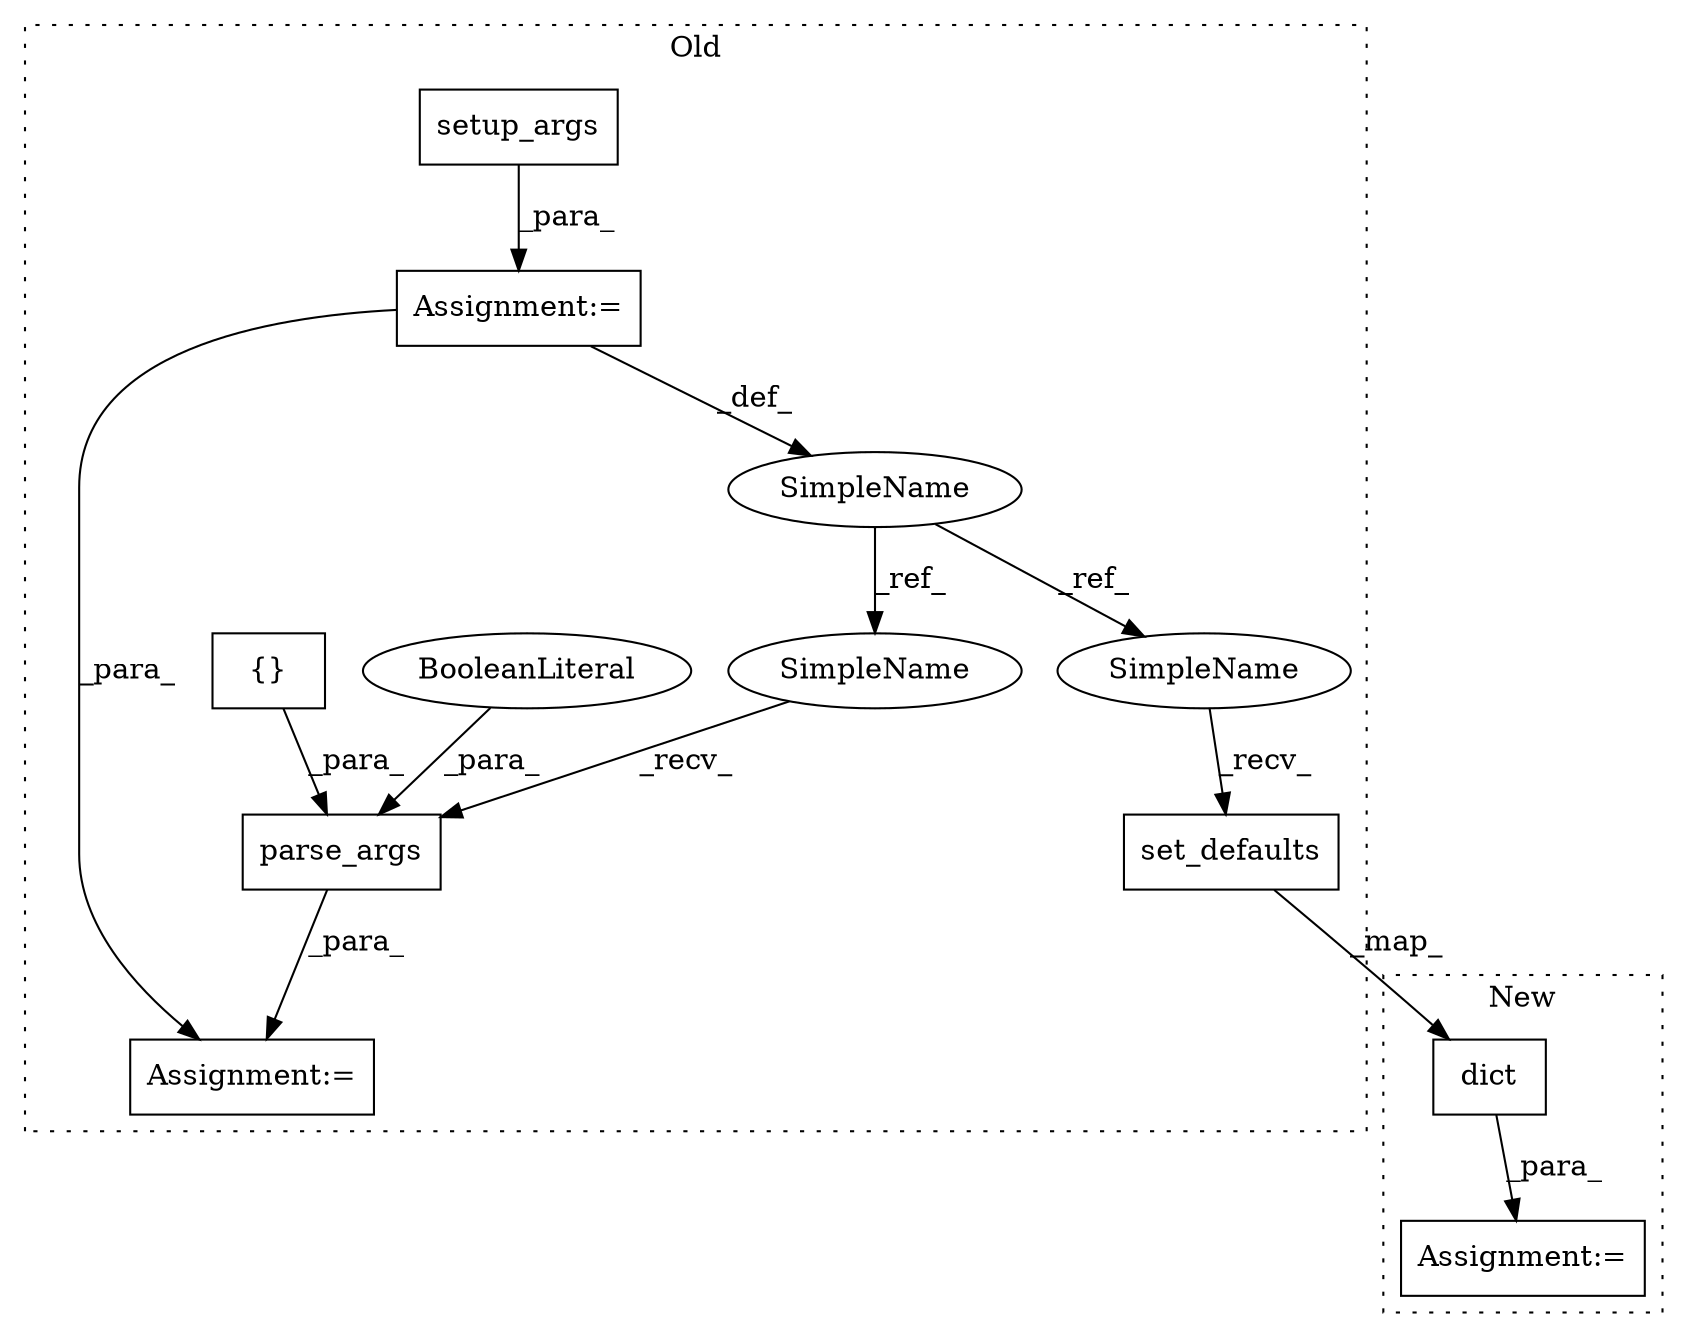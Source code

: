 digraph G {
subgraph cluster0 {
1 [label="set_defaults" a="32" s="695,758" l="13,1" shape="box"];
3 [label="SimpleName" a="42" s="663" l="6" shape="ellipse"];
4 [label="parse_args" a="32" s="776,804" l="11,1" shape="box"];
5 [label="{}" a="4" s="796" l="2" shape="box"];
6 [label="setup_args" a="32" s="670" l="12" shape="box"];
7 [label="BooleanLiteral" a="9" s="799" l="5" shape="ellipse"];
8 [label="Assignment:=" a="7" s="768" l="1" shape="box"];
9 [label="Assignment:=" a="7" s="669" l="1" shape="box"];
11 [label="SimpleName" a="42" s="688" l="6" shape="ellipse"];
12 [label="SimpleName" a="42" s="769" l="6" shape="ellipse"];
label = "Old";
style="dotted";
}
subgraph cluster1 {
2 [label="dict" a="32" s="612,667" l="5,1" shape="box"];
10 [label="Assignment:=" a="7" s="611" l="1" shape="box"];
label = "New";
style="dotted";
}
1 -> 2 [label="_map_"];
2 -> 10 [label="_para_"];
3 -> 12 [label="_ref_"];
3 -> 11 [label="_ref_"];
4 -> 8 [label="_para_"];
5 -> 4 [label="_para_"];
6 -> 9 [label="_para_"];
7 -> 4 [label="_para_"];
9 -> 3 [label="_def_"];
9 -> 8 [label="_para_"];
11 -> 1 [label="_recv_"];
12 -> 4 [label="_recv_"];
}